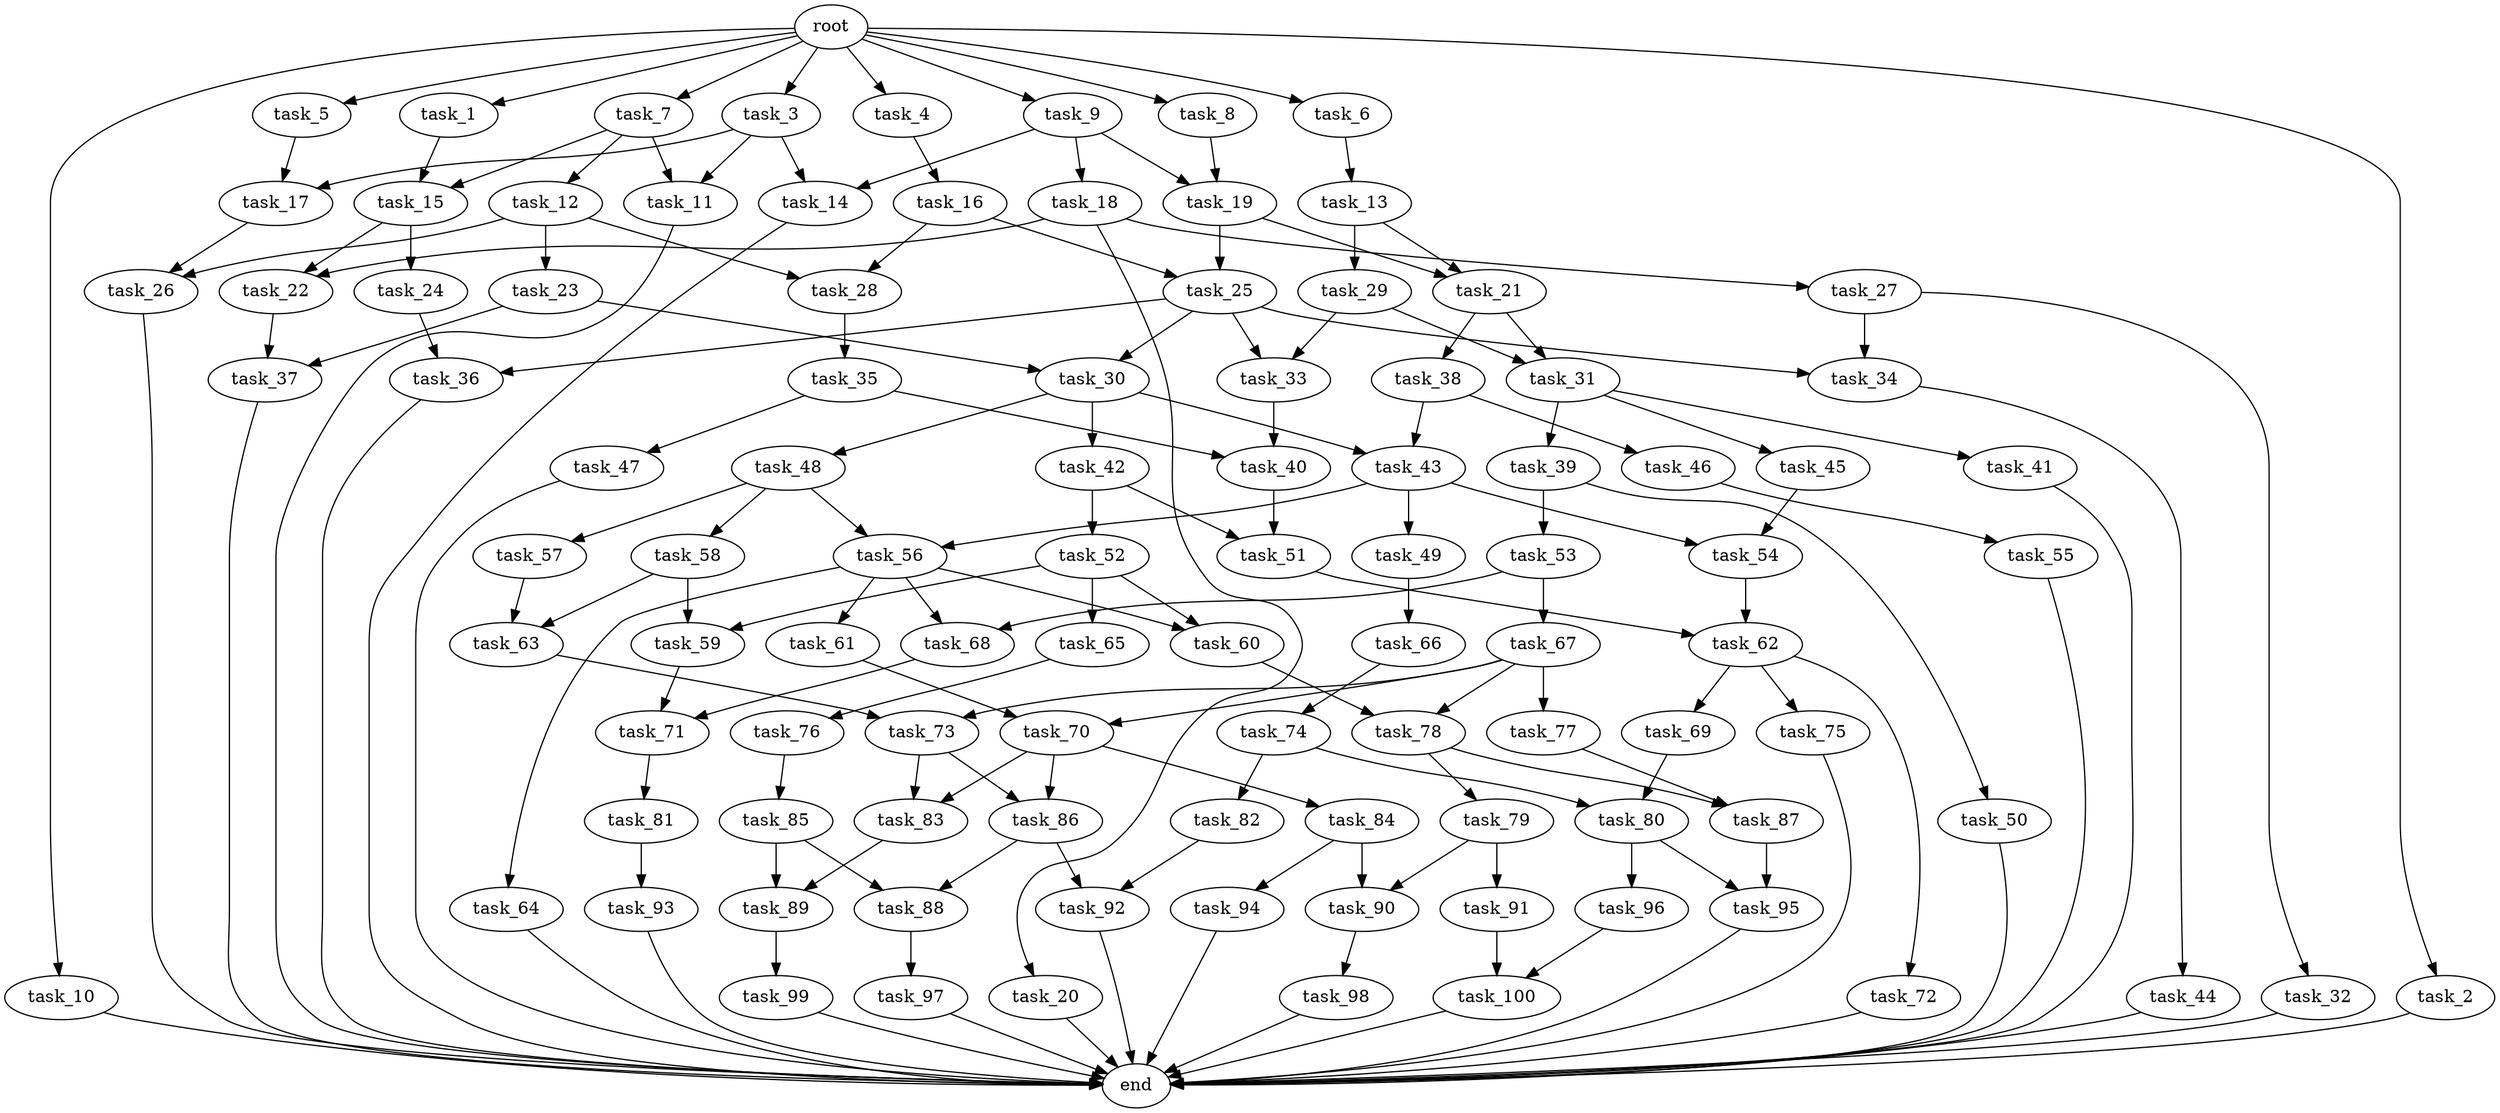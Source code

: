 digraph G {
  task_13 [size="1.030610e+09"];
  task_10 [size="3.325714e+09"];
  task_84 [size="4.327244e+09"];
  task_54 [size="2.582185e+09"];
  task_50 [size="3.278565e+09"];
  task_58 [size="2.034385e+09"];
  task_14 [size="3.114048e+08"];
  root [size="0.000000e+00"];
  task_68 [size="3.919377e+09"];
  task_15 [size="1.402722e+09"];
  task_1 [size="4.180765e+08"];
  task_82 [size="2.346487e+09"];
  task_35 [size="2.598080e+09"];
  task_17 [size="1.937282e+09"];
  task_79 [size="4.928262e+09"];
  task_24 [size="1.830073e+09"];
  task_7 [size="4.995260e+08"];
  task_37 [size="1.420292e+08"];
  task_69 [size="4.140914e+09"];
  task_87 [size="1.452292e+09"];
  task_16 [size="8.659933e+08"];
  task_25 [size="4.752442e+09"];
  task_22 [size="4.199561e+09"];
  task_99 [size="1.256589e+09"];
  task_9 [size="8.240857e+06"];
  task_12 [size="4.341256e+09"];
  task_38 [size="1.809222e+08"];
  task_8 [size="3.518811e+09"];
  task_62 [size="3.090969e+09"];
  task_93 [size="1.986098e+09"];
  task_48 [size="2.918980e+09"];
  task_20 [size="3.525086e+09"];
  task_65 [size="1.486615e+09"];
  task_41 [size="3.312101e+09"];
  task_2 [size="4.736406e+09"];
  task_85 [size="4.982490e+08"];
  task_33 [size="4.497958e+09"];
  task_43 [size="3.187366e+09"];
  task_52 [size="1.113570e+09"];
  task_56 [size="4.107298e+09"];
  task_98 [size="1.686626e+09"];
  task_90 [size="3.125693e+08"];
  task_5 [size="2.945801e+09"];
  task_29 [size="4.547739e+09"];
  task_44 [size="5.315450e+08"];
  task_59 [size="3.449692e+09"];
  task_26 [size="1.702873e+08"];
  task_67 [size="1.870287e+09"];
  task_34 [size="3.828699e+09"];
  task_23 [size="8.505500e+08"];
  task_42 [size="2.897369e+09"];
  task_80 [size="9.548684e+08"];
  task_31 [size="4.248016e+09"];
  task_36 [size="4.298095e+09"];
  task_3 [size="1.216101e+09"];
  task_94 [size="2.175345e+09"];
  task_19 [size="1.346566e+08"];
  task_92 [size="2.093105e+09"];
  task_91 [size="1.814400e+09"];
  task_66 [size="2.133420e+08"];
  task_81 [size="2.025774e+09"];
  task_40 [size="2.854767e+08"];
  task_55 [size="4.998555e+09"];
  task_73 [size="1.465677e+09"];
  task_51 [size="2.991835e+09"];
  task_45 [size="2.714381e+09"];
  task_39 [size="2.333249e+09"];
  task_74 [size="3.480015e+09"];
  task_63 [size="1.870401e+08"];
  task_61 [size="1.081173e+09"];
  task_46 [size="4.474397e+09"];
  task_70 [size="3.178827e+09"];
  task_30 [size="4.944749e+09"];
  task_6 [size="1.965175e+09"];
  task_77 [size="7.792044e+08"];
  task_95 [size="2.777458e+09"];
  task_4 [size="6.520867e+07"];
  task_21 [size="4.347817e+09"];
  task_72 [size="1.108551e+09"];
  task_75 [size="4.347532e+08"];
  task_78 [size="1.474386e+09"];
  task_88 [size="3.725447e+09"];
  task_28 [size="3.919920e+09"];
  task_86 [size="5.187855e+08"];
  task_32 [size="5.545929e+08"];
  task_97 [size="4.448859e+09"];
  task_47 [size="4.170420e+09"];
  end [size="0.000000e+00"];
  task_71 [size="4.877817e+09"];
  task_89 [size="1.798996e+09"];
  task_49 [size="2.424238e+09"];
  task_53 [size="2.860872e+09"];
  task_100 [size="1.542197e+09"];
  task_57 [size="3.421484e+09"];
  task_96 [size="1.117741e+09"];
  task_64 [size="4.423116e+09"];
  task_83 [size="2.103756e+09"];
  task_27 [size="1.123170e+09"];
  task_11 [size="8.058076e+08"];
  task_76 [size="3.765990e+07"];
  task_18 [size="4.009191e+09"];
  task_60 [size="4.818582e+09"];

  task_13 -> task_29 [size="2.061220e+08"];
  task_13 -> task_21 [size="2.061220e+08"];
  task_10 -> end [size="1.000000e-12"];
  task_84 -> task_94 [size="8.654489e+08"];
  task_84 -> task_90 [size="8.654489e+08"];
  task_54 -> task_62 [size="2.582185e+08"];
  task_50 -> end [size="1.000000e-12"];
  task_58 -> task_63 [size="4.068770e+08"];
  task_58 -> task_59 [size="4.068770e+08"];
  task_14 -> end [size="1.000000e-12"];
  root -> task_1 [size="1.000000e-12"];
  root -> task_6 [size="1.000000e-12"];
  root -> task_8 [size="1.000000e-12"];
  root -> task_5 [size="1.000000e-12"];
  root -> task_7 [size="1.000000e-12"];
  root -> task_3 [size="1.000000e-12"];
  root -> task_10 [size="1.000000e-12"];
  root -> task_4 [size="1.000000e-12"];
  root -> task_9 [size="1.000000e-12"];
  root -> task_2 [size="1.000000e-12"];
  task_68 -> task_71 [size="3.919377e+08"];
  task_15 -> task_24 [size="1.402722e+08"];
  task_15 -> task_22 [size="1.402722e+08"];
  task_1 -> task_15 [size="8.361529e+07"];
  task_82 -> task_92 [size="4.692975e+08"];
  task_35 -> task_47 [size="5.196161e+08"];
  task_35 -> task_40 [size="5.196161e+08"];
  task_17 -> task_26 [size="1.937282e+08"];
  task_79 -> task_90 [size="9.856523e+08"];
  task_79 -> task_91 [size="9.856523e+08"];
  task_24 -> task_36 [size="3.660146e+08"];
  task_7 -> task_11 [size="9.990520e+07"];
  task_7 -> task_15 [size="9.990520e+07"];
  task_7 -> task_12 [size="9.990520e+07"];
  task_37 -> end [size="1.000000e-12"];
  task_69 -> task_80 [size="8.281828e+08"];
  task_87 -> task_95 [size="1.452292e+08"];
  task_16 -> task_25 [size="1.731987e+08"];
  task_16 -> task_28 [size="1.731987e+08"];
  task_25 -> task_34 [size="4.752442e+08"];
  task_25 -> task_36 [size="4.752442e+08"];
  task_25 -> task_33 [size="4.752442e+08"];
  task_25 -> task_30 [size="4.752442e+08"];
  task_22 -> task_37 [size="4.199561e+08"];
  task_99 -> end [size="1.000000e-12"];
  task_9 -> task_14 [size="1.648171e+06"];
  task_9 -> task_18 [size="1.648171e+06"];
  task_9 -> task_19 [size="1.648171e+06"];
  task_12 -> task_23 [size="8.682512e+08"];
  task_12 -> task_28 [size="8.682512e+08"];
  task_12 -> task_26 [size="8.682512e+08"];
  task_38 -> task_43 [size="3.618443e+07"];
  task_38 -> task_46 [size="3.618443e+07"];
  task_8 -> task_19 [size="7.037623e+08"];
  task_62 -> task_69 [size="3.090969e+08"];
  task_62 -> task_75 [size="3.090969e+08"];
  task_62 -> task_72 [size="3.090969e+08"];
  task_93 -> end [size="1.000000e-12"];
  task_48 -> task_56 [size="5.837961e+08"];
  task_48 -> task_58 [size="5.837961e+08"];
  task_48 -> task_57 [size="5.837961e+08"];
  task_20 -> end [size="1.000000e-12"];
  task_65 -> task_76 [size="2.973231e+08"];
  task_41 -> end [size="1.000000e-12"];
  task_2 -> end [size="1.000000e-12"];
  task_85 -> task_88 [size="9.964980e+07"];
  task_85 -> task_89 [size="9.964980e+07"];
  task_33 -> task_40 [size="4.497958e+08"];
  task_43 -> task_49 [size="3.187366e+08"];
  task_43 -> task_56 [size="3.187366e+08"];
  task_43 -> task_54 [size="3.187366e+08"];
  task_52 -> task_65 [size="2.227139e+08"];
  task_52 -> task_59 [size="2.227139e+08"];
  task_52 -> task_60 [size="2.227139e+08"];
  task_56 -> task_64 [size="4.107298e+08"];
  task_56 -> task_61 [size="4.107298e+08"];
  task_56 -> task_60 [size="4.107298e+08"];
  task_56 -> task_68 [size="4.107298e+08"];
  task_98 -> end [size="1.000000e-12"];
  task_90 -> task_98 [size="3.125693e+07"];
  task_5 -> task_17 [size="5.891602e+08"];
  task_29 -> task_31 [size="9.095477e+08"];
  task_29 -> task_33 [size="9.095477e+08"];
  task_44 -> end [size="1.000000e-12"];
  task_59 -> task_71 [size="3.449692e+08"];
  task_26 -> end [size="1.000000e-12"];
  task_67 -> task_73 [size="3.740574e+08"];
  task_67 -> task_77 [size="3.740574e+08"];
  task_67 -> task_70 [size="3.740574e+08"];
  task_67 -> task_78 [size="3.740574e+08"];
  task_34 -> task_44 [size="3.828699e+08"];
  task_23 -> task_30 [size="1.701100e+08"];
  task_23 -> task_37 [size="1.701100e+08"];
  task_42 -> task_52 [size="5.794738e+08"];
  task_42 -> task_51 [size="5.794738e+08"];
  task_80 -> task_95 [size="9.548684e+07"];
  task_80 -> task_96 [size="9.548684e+07"];
  task_31 -> task_45 [size="4.248016e+08"];
  task_31 -> task_41 [size="4.248016e+08"];
  task_31 -> task_39 [size="4.248016e+08"];
  task_36 -> end [size="1.000000e-12"];
  task_3 -> task_17 [size="2.432203e+08"];
  task_3 -> task_14 [size="2.432203e+08"];
  task_3 -> task_11 [size="2.432203e+08"];
  task_94 -> end [size="1.000000e-12"];
  task_19 -> task_25 [size="1.346566e+07"];
  task_19 -> task_21 [size="1.346566e+07"];
  task_92 -> end [size="1.000000e-12"];
  task_91 -> task_100 [size="3.628799e+08"];
  task_66 -> task_74 [size="4.266839e+07"];
  task_81 -> task_93 [size="4.051549e+08"];
  task_40 -> task_51 [size="2.854767e+07"];
  task_55 -> end [size="1.000000e-12"];
  task_73 -> task_83 [size="1.465677e+08"];
  task_73 -> task_86 [size="1.465677e+08"];
  task_51 -> task_62 [size="2.991835e+08"];
  task_45 -> task_54 [size="5.428762e+08"];
  task_39 -> task_50 [size="4.666499e+08"];
  task_39 -> task_53 [size="4.666499e+08"];
  task_74 -> task_80 [size="6.960030e+08"];
  task_74 -> task_82 [size="6.960030e+08"];
  task_63 -> task_73 [size="1.870401e+07"];
  task_61 -> task_70 [size="2.162346e+08"];
  task_46 -> task_55 [size="8.948794e+08"];
  task_70 -> task_83 [size="3.178827e+08"];
  task_70 -> task_84 [size="3.178827e+08"];
  task_70 -> task_86 [size="3.178827e+08"];
  task_30 -> task_42 [size="4.944749e+08"];
  task_30 -> task_43 [size="4.944749e+08"];
  task_30 -> task_48 [size="4.944749e+08"];
  task_6 -> task_13 [size="3.930349e+08"];
  task_77 -> task_87 [size="1.558409e+08"];
  task_95 -> end [size="1.000000e-12"];
  task_4 -> task_16 [size="1.304173e+07"];
  task_21 -> task_31 [size="4.347817e+08"];
  task_21 -> task_38 [size="4.347817e+08"];
  task_72 -> end [size="1.000000e-12"];
  task_75 -> end [size="1.000000e-12"];
  task_78 -> task_87 [size="1.474386e+08"];
  task_78 -> task_79 [size="1.474386e+08"];
  task_88 -> task_97 [size="3.725447e+08"];
  task_28 -> task_35 [size="3.919920e+08"];
  task_86 -> task_88 [size="5.187855e+07"];
  task_86 -> task_92 [size="5.187855e+07"];
  task_32 -> end [size="1.000000e-12"];
  task_97 -> end [size="1.000000e-12"];
  task_47 -> end [size="1.000000e-12"];
  task_71 -> task_81 [size="4.877817e+08"];
  task_89 -> task_99 [size="1.798996e+08"];
  task_49 -> task_66 [size="4.848476e+08"];
  task_53 -> task_67 [size="5.721744e+08"];
  task_53 -> task_68 [size="5.721744e+08"];
  task_100 -> end [size="1.000000e-12"];
  task_57 -> task_63 [size="6.842968e+08"];
  task_96 -> task_100 [size="2.235483e+08"];
  task_64 -> end [size="1.000000e-12"];
  task_83 -> task_89 [size="2.103756e+08"];
  task_27 -> task_34 [size="2.246341e+08"];
  task_27 -> task_32 [size="2.246341e+08"];
  task_11 -> end [size="1.000000e-12"];
  task_76 -> task_85 [size="7.531980e+06"];
  task_18 -> task_20 [size="8.018383e+08"];
  task_18 -> task_27 [size="8.018383e+08"];
  task_18 -> task_22 [size="8.018383e+08"];
  task_60 -> task_78 [size="4.818582e+08"];
}
